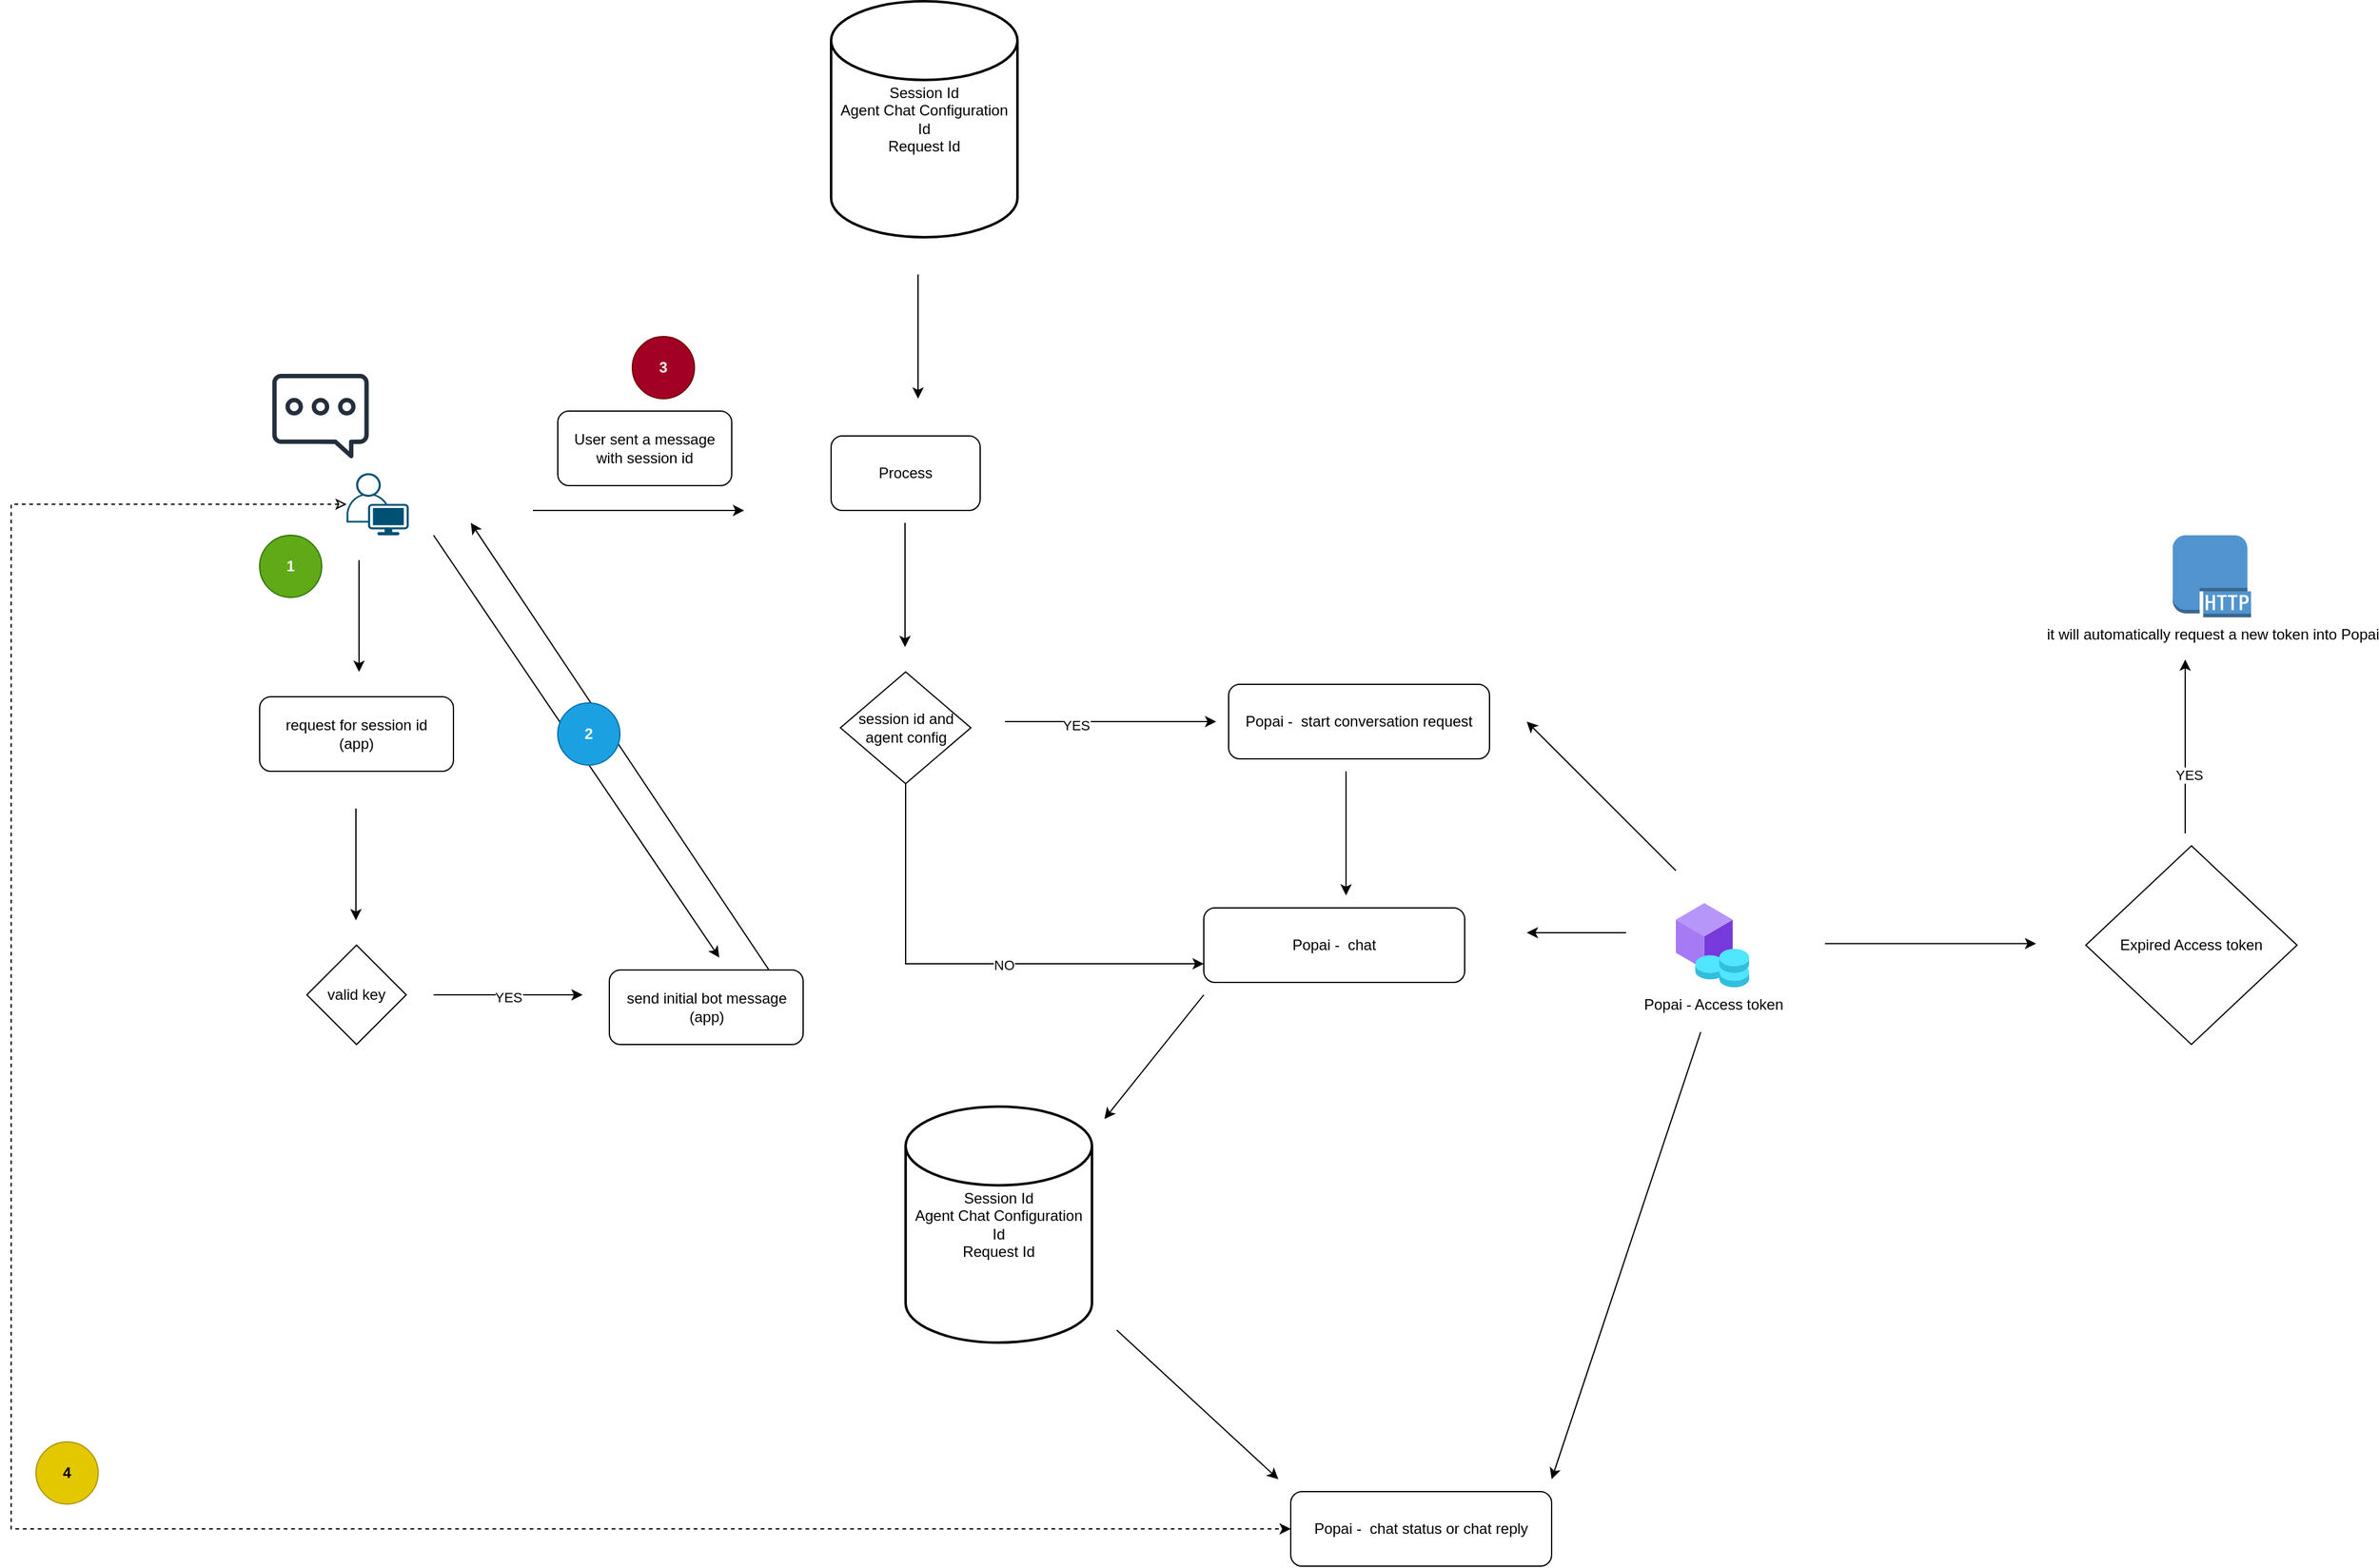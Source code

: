 <mxfile version="28.0.3">
  <diagram name="Page-1" id="A8_Xx-2gRO_wB50ZaLGv">
    <mxGraphModel dx="2593" dy="2498" grid="1" gridSize="10" guides="1" tooltips="1" connect="1" arrows="1" fold="1" page="1" pageScale="1" pageWidth="827" pageHeight="1169" math="0" shadow="0">
      <root>
        <mxCell id="0" />
        <mxCell id="1" parent="0" />
        <mxCell id="f7dfobx15LhGIqYL6Jc0-1" value="Popai - Access token" style="image;aspect=fixed;html=1;points=[];align=center;fontSize=12;image=img/lib/azure2/blockchain/Azure_Token_Service.svg;" parent="1" vertex="1">
          <mxGeometry x="1420" y="456" width="59" height="68" as="geometry" />
        </mxCell>
        <mxCell id="f7dfobx15LhGIqYL6Jc0-38" style="edgeStyle=orthogonalEdgeStyle;rounded=0;orthogonalLoop=1;jettySize=auto;html=1;entryX=0;entryY=0.5;entryDx=0;entryDy=0;dashed=1;startArrow=classic;startFill=0;" parent="1" source="f7dfobx15LhGIqYL6Jc0-2" target="f7dfobx15LhGIqYL6Jc0-30" edge="1">
          <mxGeometry relative="1" as="geometry">
            <Array as="points">
              <mxPoint x="80" y="135" />
              <mxPoint x="80" y="960" />
            </Array>
          </mxGeometry>
        </mxCell>
        <mxCell id="f7dfobx15LhGIqYL6Jc0-2" value="" style="points=[[0.35,0,0],[0.98,0.51,0],[1,0.71,0],[0.67,1,0],[0,0.795,0],[0,0.65,0]];verticalLabelPosition=bottom;sketch=0;html=1;verticalAlign=top;aspect=fixed;align=center;pointerEvents=1;shape=mxgraph.cisco19.user;fillColor=#005073;strokeColor=none;" parent="1" vertex="1">
          <mxGeometry x="350" y="110" width="50" height="50" as="geometry" />
        </mxCell>
        <mxCell id="f7dfobx15LhGIqYL6Jc0-3" value="request for session id&lt;div&gt;(app)&lt;/div&gt;" style="rounded=1;whiteSpace=wrap;html=1;" parent="1" vertex="1">
          <mxGeometry x="280" y="290" width="156" height="60" as="geometry" />
        </mxCell>
        <mxCell id="f7dfobx15LhGIqYL6Jc0-4" value="" style="sketch=0;outlineConnect=0;fontColor=#232F3E;gradientColor=none;fillColor=#232F3D;strokeColor=none;dashed=0;verticalLabelPosition=bottom;verticalAlign=top;align=center;html=1;fontSize=12;fontStyle=0;aspect=fixed;pointerEvents=1;shape=mxgraph.aws4.chat;" parent="1" vertex="1">
          <mxGeometry x="290" y="30" width="78" height="68" as="geometry" />
        </mxCell>
        <mxCell id="f7dfobx15LhGIqYL6Jc0-5" value="send initial bot message&lt;div&gt;(app)&lt;/div&gt;" style="rounded=1;whiteSpace=wrap;html=1;" parent="1" vertex="1">
          <mxGeometry x="561.5" y="510" width="156" height="60" as="geometry" />
        </mxCell>
        <mxCell id="f7dfobx15LhGIqYL6Jc0-6" value="valid key" style="rhombus;whiteSpace=wrap;html=1;" parent="1" vertex="1">
          <mxGeometry x="318" y="490" width="80" height="80" as="geometry" />
        </mxCell>
        <mxCell id="f7dfobx15LhGIqYL6Jc0-7" value="" style="endArrow=classic;html=1;rounded=0;" parent="1" edge="1">
          <mxGeometry width="50" height="50" relative="1" as="geometry">
            <mxPoint x="360" y="180" as="sourcePoint" />
            <mxPoint x="360" y="270" as="targetPoint" />
          </mxGeometry>
        </mxCell>
        <mxCell id="f7dfobx15LhGIqYL6Jc0-8" value="" style="endArrow=classic;html=1;rounded=0;" parent="1" edge="1">
          <mxGeometry width="50" height="50" relative="1" as="geometry">
            <mxPoint x="357.5" y="380" as="sourcePoint" />
            <mxPoint x="357.5" y="470" as="targetPoint" />
          </mxGeometry>
        </mxCell>
        <mxCell id="f7dfobx15LhGIqYL6Jc0-9" value="" style="endArrow=classic;html=1;rounded=0;" parent="1" edge="1">
          <mxGeometry width="50" height="50" relative="1" as="geometry">
            <mxPoint x="420" y="530" as="sourcePoint" />
            <mxPoint x="540" y="530" as="targetPoint" />
          </mxGeometry>
        </mxCell>
        <mxCell id="f7dfobx15LhGIqYL6Jc0-10" value="YES" style="edgeLabel;html=1;align=center;verticalAlign=middle;resizable=0;points=[];" parent="f7dfobx15LhGIqYL6Jc0-9" vertex="1" connectable="0">
          <mxGeometry y="-2" relative="1" as="geometry">
            <mxPoint as="offset" />
          </mxGeometry>
        </mxCell>
        <mxCell id="f7dfobx15LhGIqYL6Jc0-11" value="" style="endArrow=classic;html=1;rounded=0;" parent="1" edge="1">
          <mxGeometry width="50" height="50" relative="1" as="geometry">
            <mxPoint x="690" y="510" as="sourcePoint" />
            <mxPoint x="450" y="150" as="targetPoint" />
          </mxGeometry>
        </mxCell>
        <mxCell id="f7dfobx15LhGIqYL6Jc0-12" value="" style="endArrow=classic;html=1;rounded=0;" parent="1" edge="1">
          <mxGeometry width="50" height="50" relative="1" as="geometry">
            <mxPoint x="500" y="140" as="sourcePoint" />
            <mxPoint x="670" y="140" as="targetPoint" />
          </mxGeometry>
        </mxCell>
        <mxCell id="f7dfobx15LhGIqYL6Jc0-13" value="User sent a message with session id" style="rounded=1;whiteSpace=wrap;html=1;" parent="1" vertex="1">
          <mxGeometry x="520" y="60" width="140" height="60" as="geometry" />
        </mxCell>
        <mxCell id="f7dfobx15LhGIqYL6Jc0-14" value="Popai -&amp;nbsp; start conversation request" style="rounded=1;whiteSpace=wrap;html=1;" parent="1" vertex="1">
          <mxGeometry x="1060" y="280" width="210" height="60" as="geometry" />
        </mxCell>
        <mxCell id="f7dfobx15LhGIqYL6Jc0-26" style="edgeStyle=orthogonalEdgeStyle;rounded=0;orthogonalLoop=1;jettySize=auto;html=1;entryX=0;entryY=0.75;entryDx=0;entryDy=0;" parent="1" source="f7dfobx15LhGIqYL6Jc0-15" target="f7dfobx15LhGIqYL6Jc0-24" edge="1">
          <mxGeometry relative="1" as="geometry">
            <Array as="points">
              <mxPoint x="800" y="505" />
            </Array>
          </mxGeometry>
        </mxCell>
        <mxCell id="f7dfobx15LhGIqYL6Jc0-28" value="NO" style="edgeLabel;html=1;align=center;verticalAlign=middle;resizable=0;points=[];" parent="f7dfobx15LhGIqYL6Jc0-26" vertex="1" connectable="0">
          <mxGeometry x="0.16" y="-1" relative="1" as="geometry">
            <mxPoint as="offset" />
          </mxGeometry>
        </mxCell>
        <mxCell id="f7dfobx15LhGIqYL6Jc0-15" value="session id and agent config" style="rhombus;whiteSpace=wrap;html=1;" parent="1" vertex="1">
          <mxGeometry x="747.5" y="270" width="105" height="90" as="geometry" />
        </mxCell>
        <mxCell id="f7dfobx15LhGIqYL6Jc0-18" value="Session Id&lt;div&gt;Agent Chat Configuration Id&lt;/div&gt;&lt;div&gt;Request Id&lt;/div&gt;" style="strokeWidth=2;html=1;shape=mxgraph.flowchart.database;whiteSpace=wrap;" parent="1" vertex="1">
          <mxGeometry x="740" y="-270" width="150" height="190" as="geometry" />
        </mxCell>
        <mxCell id="f7dfobx15LhGIqYL6Jc0-19" value="" style="endArrow=classic;html=1;rounded=0;" parent="1" edge="1">
          <mxGeometry width="50" height="50" relative="1" as="geometry">
            <mxPoint x="810" y="-50" as="sourcePoint" />
            <mxPoint x="810" y="50" as="targetPoint" />
          </mxGeometry>
        </mxCell>
        <mxCell id="f7dfobx15LhGIqYL6Jc0-20" value="Process" style="rounded=1;whiteSpace=wrap;html=1;" parent="1" vertex="1">
          <mxGeometry x="740" y="80" width="120" height="60" as="geometry" />
        </mxCell>
        <mxCell id="f7dfobx15LhGIqYL6Jc0-21" value="" style="endArrow=classic;html=1;rounded=0;" parent="1" edge="1">
          <mxGeometry width="50" height="50" relative="1" as="geometry">
            <mxPoint x="799.5" y="150" as="sourcePoint" />
            <mxPoint x="799.5" y="250" as="targetPoint" />
          </mxGeometry>
        </mxCell>
        <mxCell id="f7dfobx15LhGIqYL6Jc0-22" value="" style="endArrow=classic;html=1;rounded=0;" parent="1" edge="1">
          <mxGeometry width="50" height="50" relative="1" as="geometry">
            <mxPoint x="880" y="310" as="sourcePoint" />
            <mxPoint x="1050" y="310" as="targetPoint" />
          </mxGeometry>
        </mxCell>
        <mxCell id="f7dfobx15LhGIqYL6Jc0-27" value="YES" style="edgeLabel;html=1;align=center;verticalAlign=middle;resizable=0;points=[];" parent="f7dfobx15LhGIqYL6Jc0-22" vertex="1" connectable="0">
          <mxGeometry x="-0.329" y="-3" relative="1" as="geometry">
            <mxPoint as="offset" />
          </mxGeometry>
        </mxCell>
        <mxCell id="f7dfobx15LhGIqYL6Jc0-23" value="" style="endArrow=classic;html=1;rounded=0;" parent="1" edge="1">
          <mxGeometry width="50" height="50" relative="1" as="geometry">
            <mxPoint x="1420" y="430" as="sourcePoint" />
            <mxPoint x="1300" y="310" as="targetPoint" />
          </mxGeometry>
        </mxCell>
        <mxCell id="f7dfobx15LhGIqYL6Jc0-24" value="Popai -&amp;nbsp; chat" style="rounded=1;whiteSpace=wrap;html=1;" parent="1" vertex="1">
          <mxGeometry x="1040" y="460" width="210" height="60" as="geometry" />
        </mxCell>
        <mxCell id="f7dfobx15LhGIqYL6Jc0-25" value="" style="endArrow=classic;html=1;rounded=0;" parent="1" edge="1">
          <mxGeometry width="50" height="50" relative="1" as="geometry">
            <mxPoint x="1154.5" y="350" as="sourcePoint" />
            <mxPoint x="1154.5" y="450" as="targetPoint" />
          </mxGeometry>
        </mxCell>
        <mxCell id="f7dfobx15LhGIqYL6Jc0-29" value="" style="endArrow=classic;html=1;rounded=0;" parent="1" edge="1">
          <mxGeometry width="50" height="50" relative="1" as="geometry">
            <mxPoint x="1380" y="480" as="sourcePoint" />
            <mxPoint x="1300" y="480" as="targetPoint" />
          </mxGeometry>
        </mxCell>
        <mxCell id="f7dfobx15LhGIqYL6Jc0-30" value="Popai -&amp;nbsp; chat status or chat reply" style="rounded=1;whiteSpace=wrap;html=1;" parent="1" vertex="1">
          <mxGeometry x="1110" y="930" width="210" height="60" as="geometry" />
        </mxCell>
        <mxCell id="f7dfobx15LhGIqYL6Jc0-31" value="Session Id&lt;div&gt;Agent Chat Configuration Id&lt;/div&gt;&lt;div&gt;Request Id&lt;/div&gt;" style="strokeWidth=2;html=1;shape=mxgraph.flowchart.database;whiteSpace=wrap;" parent="1" vertex="1">
          <mxGeometry x="800" y="620" width="150" height="190" as="geometry" />
        </mxCell>
        <mxCell id="f7dfobx15LhGIqYL6Jc0-34" value="" style="endArrow=classic;html=1;rounded=0;" parent="1" edge="1">
          <mxGeometry width="50" height="50" relative="1" as="geometry">
            <mxPoint x="1040" y="530" as="sourcePoint" />
            <mxPoint x="960" y="630" as="targetPoint" />
          </mxGeometry>
        </mxCell>
        <mxCell id="f7dfobx15LhGIqYL6Jc0-35" value="" style="endArrow=classic;html=1;rounded=0;" parent="1" edge="1">
          <mxGeometry width="50" height="50" relative="1" as="geometry">
            <mxPoint x="970" y="800" as="sourcePoint" />
            <mxPoint x="1100" y="920" as="targetPoint" />
          </mxGeometry>
        </mxCell>
        <mxCell id="f7dfobx15LhGIqYL6Jc0-36" value="" style="endArrow=classic;html=1;rounded=0;" parent="1" edge="1">
          <mxGeometry width="50" height="50" relative="1" as="geometry">
            <mxPoint x="1440" y="560" as="sourcePoint" />
            <mxPoint x="1320" y="920" as="targetPoint" />
          </mxGeometry>
        </mxCell>
        <mxCell id="f7dfobx15LhGIqYL6Jc0-42" value="" style="endArrow=classic;html=1;rounded=0;" parent="1" edge="1">
          <mxGeometry width="50" height="50" relative="1" as="geometry">
            <mxPoint x="420" y="160" as="sourcePoint" />
            <mxPoint x="650" y="500" as="targetPoint" />
          </mxGeometry>
        </mxCell>
        <mxCell id="f7dfobx15LhGIqYL6Jc0-43" value="&lt;b&gt;1&lt;/b&gt;" style="ellipse;whiteSpace=wrap;html=1;fillColor=#60a917;fontColor=#ffffff;strokeColor=#2D7600;" parent="1" vertex="1">
          <mxGeometry x="280" y="160" width="50" height="50" as="geometry" />
        </mxCell>
        <mxCell id="f7dfobx15LhGIqYL6Jc0-44" value="&lt;b&gt;2&lt;/b&gt;" style="ellipse;whiteSpace=wrap;html=1;fillColor=#1ba1e2;fontColor=#ffffff;strokeColor=#006EAF;" parent="1" vertex="1">
          <mxGeometry x="520" y="295" width="50" height="50" as="geometry" />
        </mxCell>
        <mxCell id="f7dfobx15LhGIqYL6Jc0-47" value="&lt;b&gt;3&lt;/b&gt;" style="ellipse;whiteSpace=wrap;html=1;fillColor=#a20025;fontColor=#ffffff;strokeColor=#6F0000;" parent="1" vertex="1">
          <mxGeometry x="580" width="50" height="50" as="geometry" />
        </mxCell>
        <mxCell id="f7dfobx15LhGIqYL6Jc0-48" value="&lt;b&gt;4&lt;/b&gt;" style="ellipse;whiteSpace=wrap;html=1;fillColor=#e3c800;fontColor=#000000;strokeColor=#B09500;" parent="1" vertex="1">
          <mxGeometry x="100" y="890" width="50" height="50" as="geometry" />
        </mxCell>
        <mxCell id="uQzgpAjygyNI0wwwsjhF-1" value="Expired Access token" style="rhombus;whiteSpace=wrap;html=1;" vertex="1" parent="1">
          <mxGeometry x="1750" y="410" width="170" height="160" as="geometry" />
        </mxCell>
        <mxCell id="uQzgpAjygyNI0wwwsjhF-2" value="" style="endArrow=classic;html=1;rounded=0;" edge="1" parent="1">
          <mxGeometry width="50" height="50" relative="1" as="geometry">
            <mxPoint x="1540" y="488.75" as="sourcePoint" />
            <mxPoint x="1710" y="488.75" as="targetPoint" />
          </mxGeometry>
        </mxCell>
        <mxCell id="uQzgpAjygyNI0wwwsjhF-4" value="it will automatically request a new token into Popai" style="outlineConnect=0;dashed=0;verticalLabelPosition=bottom;verticalAlign=top;align=center;html=1;shape=mxgraph.aws3.http_protocol;fillColor=#5294CF;gradientColor=none;" vertex="1" parent="1">
          <mxGeometry x="1820" y="160" width="63" height="66" as="geometry" />
        </mxCell>
        <mxCell id="uQzgpAjygyNI0wwwsjhF-6" value="" style="endArrow=classic;html=1;rounded=0;" edge="1" parent="1">
          <mxGeometry width="50" height="50" relative="1" as="geometry">
            <mxPoint x="1830" y="400" as="sourcePoint" />
            <mxPoint x="1830" y="260" as="targetPoint" />
          </mxGeometry>
        </mxCell>
        <mxCell id="uQzgpAjygyNI0wwwsjhF-7" value="YES" style="edgeLabel;html=1;align=center;verticalAlign=middle;resizable=0;points=[];" vertex="1" connectable="0" parent="uQzgpAjygyNI0wwwsjhF-6">
          <mxGeometry x="-0.329" y="-3" relative="1" as="geometry">
            <mxPoint as="offset" />
          </mxGeometry>
        </mxCell>
      </root>
    </mxGraphModel>
  </diagram>
</mxfile>
